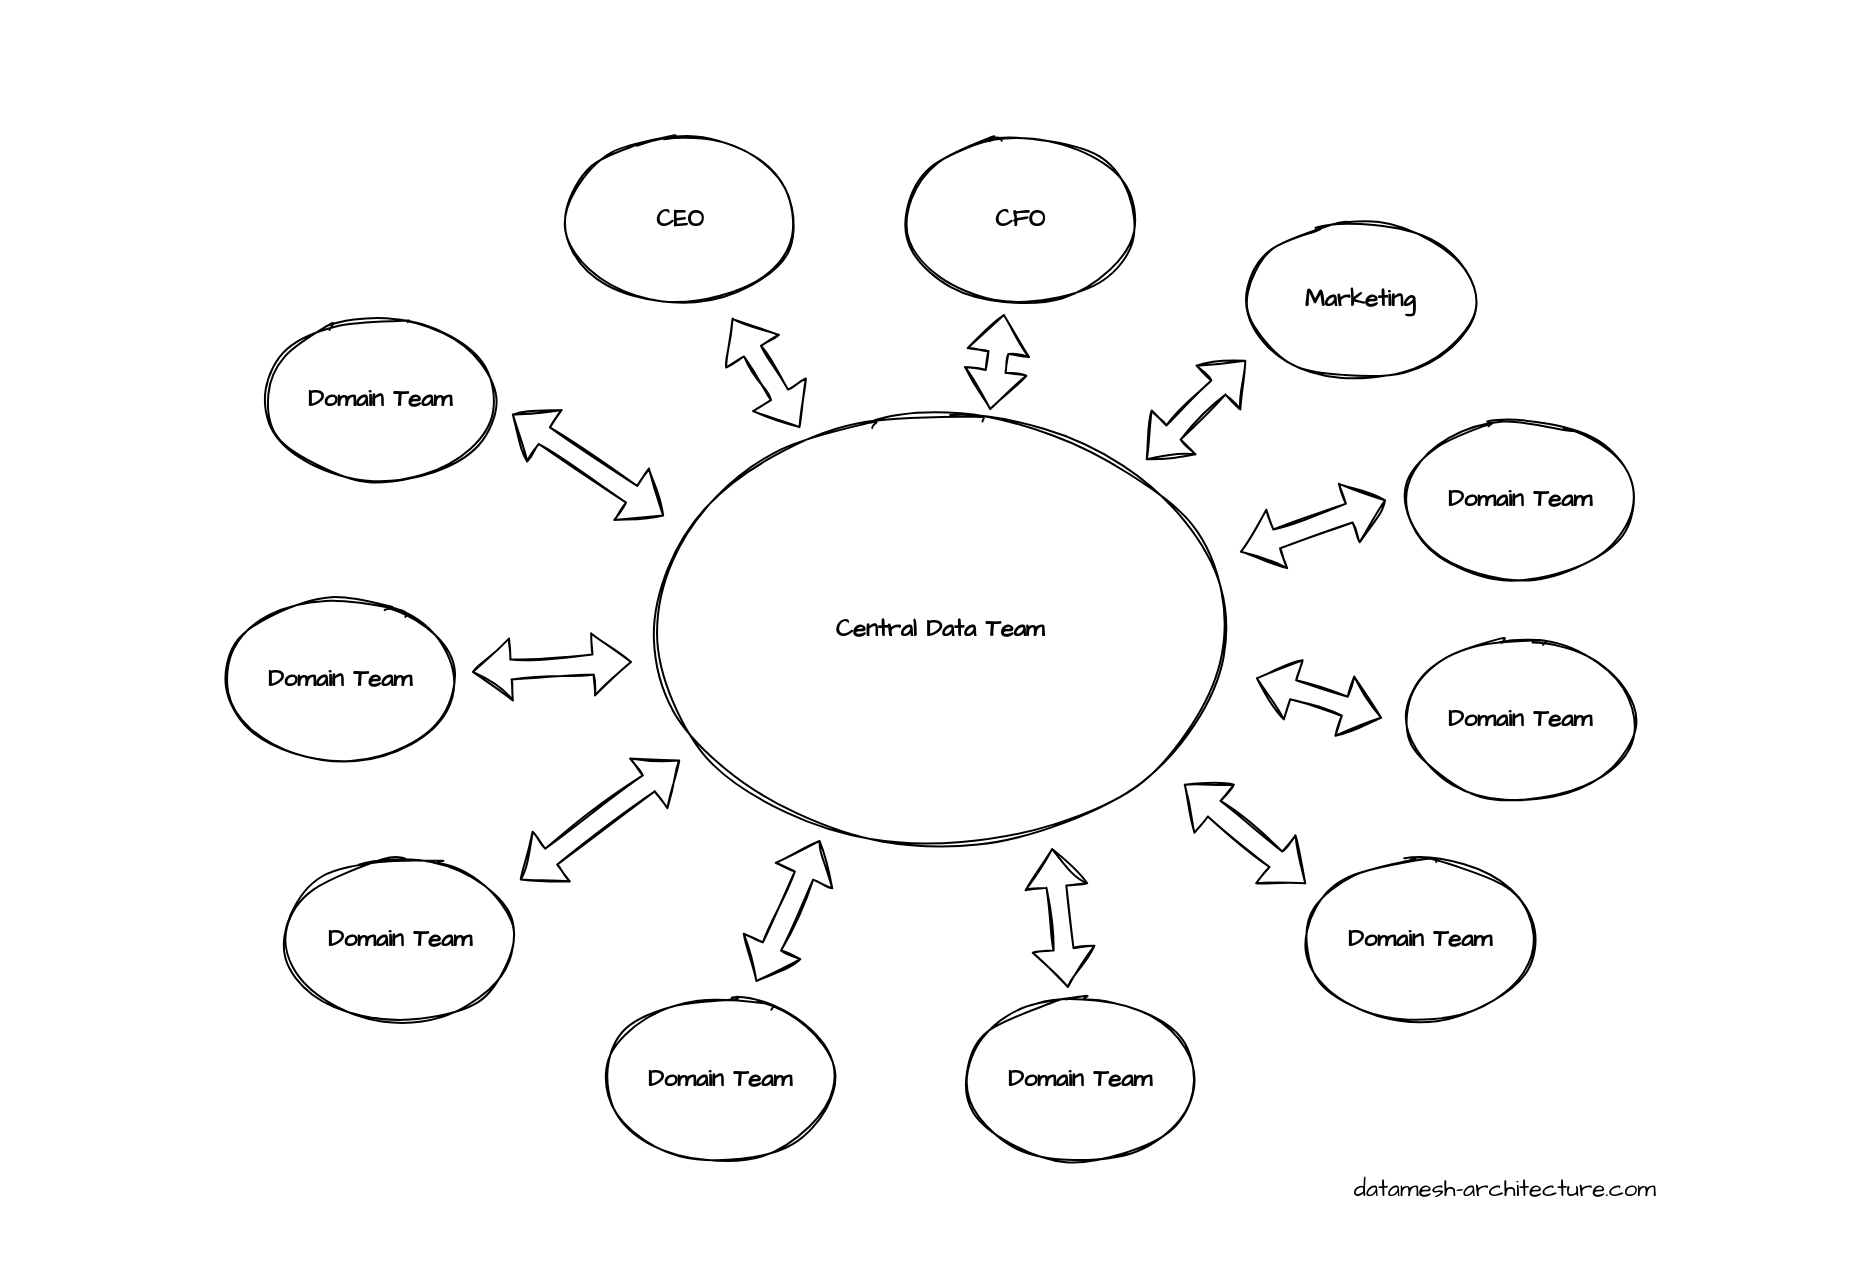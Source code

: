 <mxfile version="15.5.4" type="embed"><diagram id="F44mslXG7EauhRFhVprv" name="Page-2"><mxGraphModel dx="1003" dy="1674" grid="1" gridSize="10" guides="1" tooltips="1" connect="1" arrows="1" fold="1" page="1" pageScale="1" pageWidth="850" pageHeight="1100" math="0" shadow="0"><root><mxCell id="AAQ9BwyIkS6VjVYWZHyZ-0"/><mxCell id="AAQ9BwyIkS6VjVYWZHyZ-1" parent="AAQ9BwyIkS6VjVYWZHyZ-0"/><mxCell id="27" value="" style="rounded=0;whiteSpace=wrap;html=1;fontSize=12;strokeColor=none;sketch=1;fontStyle=1;fontFamily=Architects Daughter;fontSource=https%3A%2F%2Ffonts.googleapis.com%2Fcss%3Ffamily%3DArchitects%2BDaughter;" parent="AAQ9BwyIkS6VjVYWZHyZ-1" vertex="1"><mxGeometry y="-40" width="930" height="640" as="geometry"/></mxCell><mxCell id="0" value="Central Data Team" style="ellipse;whiteSpace=wrap;html=1;sketch=1;fontStyle=1;fontFamily=Architects Daughter;fontSource=https%3A%2F%2Ffonts.googleapis.com%2Fcss%3Ffamily%3DArchitects%2BDaughter;" parent="AAQ9BwyIkS6VjVYWZHyZ-1" vertex="1"><mxGeometry x="320" y="170" width="300" height="210" as="geometry"/></mxCell><mxCell id="14" value="Marketing" style="ellipse;whiteSpace=wrap;html=1;fontSize=12;sketch=1;fontStyle=1;fontFamily=Architects Daughter;fontSource=https%3A%2F%2Ffonts.googleapis.com%2Fcss%3Ffamily%3DArchitects%2BDaughter;" parent="AAQ9BwyIkS6VjVYWZHyZ-1" vertex="1"><mxGeometry x="620" y="70" width="120" height="80" as="geometry"/></mxCell><mxCell id="15" value="Domain Team" style="ellipse;whiteSpace=wrap;html=1;fontSize=12;sketch=1;fontStyle=1;fontFamily=Architects Daughter;fontSource=https%3A%2F%2Ffonts.googleapis.com%2Fcss%3Ffamily%3DArchitects%2BDaughter;" parent="AAQ9BwyIkS6VjVYWZHyZ-1" vertex="1"><mxGeometry x="700" y="170" width="120" height="80" as="geometry"/></mxCell><mxCell id="16" value="Domain Team" style="ellipse;whiteSpace=wrap;html=1;fontSize=12;sketch=1;fontStyle=1;fontFamily=Architects Daughter;fontSource=https%3A%2F%2Ffonts.googleapis.com%2Fcss%3Ffamily%3DArchitects%2BDaughter;" parent="AAQ9BwyIkS6VjVYWZHyZ-1" vertex="1"><mxGeometry x="700" y="280" width="120" height="80" as="geometry"/></mxCell><mxCell id="17" value="Domain Team" style="ellipse;whiteSpace=wrap;html=1;fontSize=12;sketch=1;fontStyle=1;fontFamily=Architects Daughter;fontSource=https%3A%2F%2Ffonts.googleapis.com%2Fcss%3Ffamily%3DArchitects%2BDaughter;" parent="AAQ9BwyIkS6VjVYWZHyZ-1" vertex="1"><mxGeometry x="650" y="390" width="120" height="80" as="geometry"/></mxCell><mxCell id="18" value="Domain Team" style="ellipse;whiteSpace=wrap;html=1;fontSize=12;sketch=1;fontStyle=1;fontFamily=Architects Daughter;fontSource=https%3A%2F%2Ffonts.googleapis.com%2Fcss%3Ffamily%3DArchitects%2BDaughter;" parent="AAQ9BwyIkS6VjVYWZHyZ-1" vertex="1"><mxGeometry x="480" y="460" width="120" height="80" as="geometry"/></mxCell><mxCell id="19" value="Domain Team" style="ellipse;whiteSpace=wrap;html=1;fontSize=12;sketch=1;fontStyle=1;fontFamily=Architects Daughter;fontSource=https%3A%2F%2Ffonts.googleapis.com%2Fcss%3Ffamily%3DArchitects%2BDaughter;" parent="AAQ9BwyIkS6VjVYWZHyZ-1" vertex="1"><mxGeometry x="300" y="460" width="120" height="80" as="geometry"/></mxCell><mxCell id="20" value="Domain Team" style="ellipse;whiteSpace=wrap;html=1;fontSize=12;sketch=1;fontStyle=1;fontFamily=Architects Daughter;fontSource=https%3A%2F%2Ffonts.googleapis.com%2Fcss%3Ffamily%3DArchitects%2BDaughter;" parent="AAQ9BwyIkS6VjVYWZHyZ-1" vertex="1"><mxGeometry x="140" y="390" width="120" height="80" as="geometry"/></mxCell><mxCell id="21" value="Domain Team" style="ellipse;whiteSpace=wrap;html=1;fontSize=12;sketch=1;fontStyle=1;fontFamily=Architects Daughter;fontSource=https%3A%2F%2Ffonts.googleapis.com%2Fcss%3Ffamily%3DArchitects%2BDaughter;" parent="AAQ9BwyIkS6VjVYWZHyZ-1" vertex="1"><mxGeometry x="110" y="260" width="120" height="80" as="geometry"/></mxCell><mxCell id="22" value="Domain Team" style="ellipse;whiteSpace=wrap;html=1;fontSize=12;sketch=1;fontStyle=1;fontFamily=Architects Daughter;fontSource=https%3A%2F%2Ffonts.googleapis.com%2Fcss%3Ffamily%3DArchitects%2BDaughter;" parent="AAQ9BwyIkS6VjVYWZHyZ-1" vertex="1"><mxGeometry x="130" y="120" width="120" height="80" as="geometry"/></mxCell><mxCell id="23" value="CEO" style="ellipse;whiteSpace=wrap;html=1;fontSize=12;sketch=1;fontStyle=1;fontFamily=Architects Daughter;fontSource=https%3A%2F%2Ffonts.googleapis.com%2Fcss%3Ffamily%3DArchitects%2BDaughter;" parent="AAQ9BwyIkS6VjVYWZHyZ-1" vertex="1"><mxGeometry x="280" y="30" width="120" height="80" as="geometry"/></mxCell><mxCell id="24" value="CFO" style="ellipse;whiteSpace=wrap;html=1;fontSize=12;sketch=1;fontStyle=1;fontFamily=Architects Daughter;fontSource=https%3A%2F%2Ffonts.googleapis.com%2Fcss%3Ffamily%3DArchitects%2BDaughter;" parent="AAQ9BwyIkS6VjVYWZHyZ-1" vertex="1"><mxGeometry x="450" y="30" width="120" height="80" as="geometry"/></mxCell><mxCell id="28" value="" style="shape=flexArrow;endArrow=classic;startArrow=classic;html=1;rounded=0;fontSize=12;sketch=1;fontStyle=1;fontFamily=Architects Daughter;fontSource=https%3A%2F%2Ffonts.googleapis.com%2Fcss%3Ffamily%3DArchitects%2BDaughter;" parent="AAQ9BwyIkS6VjVYWZHyZ-1" edge="1"><mxGeometry width="100" height="100" relative="1" as="geometry"><mxPoint x="260" y="400" as="sourcePoint"/><mxPoint x="340" y="340" as="targetPoint"/></mxGeometry></mxCell><mxCell id="29" value="" style="shape=flexArrow;endArrow=classic;startArrow=classic;html=1;rounded=0;fontSize=12;sketch=1;fontStyle=1;fontFamily=Architects Daughter;fontSource=https%3A%2F%2Ffonts.googleapis.com%2Fcss%3Ffamily%3DArchitects%2BDaughter;" parent="AAQ9BwyIkS6VjVYWZHyZ-1" edge="1"><mxGeometry width="100" height="100" relative="1" as="geometry"><mxPoint x="378" y="451" as="sourcePoint"/><mxPoint x="410" y="380" as="targetPoint"/></mxGeometry></mxCell><mxCell id="30" value="" style="shape=flexArrow;endArrow=classic;startArrow=classic;html=1;rounded=0;fontSize=12;sketch=1;fontStyle=1;fontFamily=Architects Daughter;fontSource=https%3A%2F%2Ffonts.googleapis.com%2Fcss%3Ffamily%3DArchitects%2BDaughter;" parent="AAQ9BwyIkS6VjVYWZHyZ-1" edge="1"><mxGeometry width="100" height="100" relative="1" as="geometry"><mxPoint x="534" y="454" as="sourcePoint"/><mxPoint x="526" y="384" as="targetPoint"/></mxGeometry></mxCell><mxCell id="31" value="" style="shape=flexArrow;endArrow=classic;startArrow=classic;html=1;rounded=0;fontSize=12;sketch=1;fontStyle=1;fontFamily=Architects Daughter;fontSource=https%3A%2F%2Ffonts.googleapis.com%2Fcss%3Ffamily%3DArchitects%2BDaughter;" parent="AAQ9BwyIkS6VjVYWZHyZ-1" edge="1"><mxGeometry width="100" height="100" relative="1" as="geometry"><mxPoint x="653" y="402" as="sourcePoint"/><mxPoint x="592" y="352" as="targetPoint"/></mxGeometry></mxCell><mxCell id="32" value="" style="shape=flexArrow;endArrow=classic;startArrow=classic;html=1;rounded=0;fontSize=12;sketch=1;fontStyle=1;fontFamily=Architects Daughter;fontSource=https%3A%2F%2Ffonts.googleapis.com%2Fcss%3Ffamily%3DArchitects%2BDaughter;" parent="AAQ9BwyIkS6VjVYWZHyZ-1" edge="1"><mxGeometry width="100" height="100" relative="1" as="geometry"><mxPoint x="691" y="319" as="sourcePoint"/><mxPoint x="628" y="299" as="targetPoint"/></mxGeometry></mxCell><mxCell id="33" value="" style="shape=flexArrow;endArrow=classic;startArrow=classic;html=1;rounded=0;fontSize=12;sketch=1;fontStyle=1;fontFamily=Architects Daughter;fontSource=https%3A%2F%2Ffonts.googleapis.com%2Fcss%3Ffamily%3DArchitects%2BDaughter;" parent="AAQ9BwyIkS6VjVYWZHyZ-1" edge="1"><mxGeometry width="100" height="100" relative="1" as="geometry"><mxPoint x="693" y="210" as="sourcePoint"/><mxPoint x="620" y="236" as="targetPoint"/></mxGeometry></mxCell><mxCell id="34" value="" style="shape=flexArrow;endArrow=classic;startArrow=classic;html=1;rounded=0;fontSize=12;sketch=1;fontStyle=1;fontFamily=Architects Daughter;fontSource=https%3A%2F%2Ffonts.googleapis.com%2Fcss%3Ffamily%3DArchitects%2BDaughter;" parent="AAQ9BwyIkS6VjVYWZHyZ-1" edge="1"><mxGeometry width="100" height="100" relative="1" as="geometry"><mxPoint x="623" y="140" as="sourcePoint"/><mxPoint x="573" y="190" as="targetPoint"/></mxGeometry></mxCell><mxCell id="35" value="" style="shape=flexArrow;endArrow=classic;startArrow=classic;html=1;rounded=0;fontSize=12;sketch=1;fontStyle=1;fontFamily=Architects Daughter;fontSource=https%3A%2F%2Ffonts.googleapis.com%2Fcss%3Ffamily%3DArchitects%2BDaughter;" parent="AAQ9BwyIkS6VjVYWZHyZ-1" edge="1"><mxGeometry width="100" height="100" relative="1" as="geometry"><mxPoint x="502" y="117" as="sourcePoint"/><mxPoint x="495" y="165" as="targetPoint"/></mxGeometry></mxCell><mxCell id="36" value="" style="shape=flexArrow;endArrow=classic;startArrow=classic;html=1;rounded=0;fontSize=12;sketch=1;fontStyle=1;fontFamily=Architects Daughter;fontSource=https%3A%2F%2Ffonts.googleapis.com%2Fcss%3Ffamily%3DArchitects%2BDaughter;" parent="AAQ9BwyIkS6VjVYWZHyZ-1" edge="1"><mxGeometry width="100" height="100" relative="1" as="geometry"><mxPoint x="366" y="119" as="sourcePoint"/><mxPoint x="400" y="174" as="targetPoint"/></mxGeometry></mxCell><mxCell id="37" value="" style="shape=flexArrow;endArrow=classic;startArrow=classic;html=1;rounded=0;fontSize=12;sketch=1;fontStyle=1;fontFamily=Architects Daughter;fontSource=https%3A%2F%2Ffonts.googleapis.com%2Fcss%3Ffamily%3DArchitects%2BDaughter;" parent="AAQ9BwyIkS6VjVYWZHyZ-1" edge="1"><mxGeometry width="100" height="100" relative="1" as="geometry"><mxPoint x="256" y="167" as="sourcePoint"/><mxPoint x="332" y="218" as="targetPoint"/></mxGeometry></mxCell><mxCell id="38" value="" style="shape=flexArrow;endArrow=classic;startArrow=classic;html=1;rounded=0;fontSize=12;sketch=1;fontStyle=1;fontFamily=Architects Daughter;fontSource=https%3A%2F%2Ffonts.googleapis.com%2Fcss%3Ffamily%3DArchitects%2BDaughter;" parent="AAQ9BwyIkS6VjVYWZHyZ-1" edge="1"><mxGeometry width="100" height="100" relative="1" as="geometry"><mxPoint x="236" y="296" as="sourcePoint"/><mxPoint x="316" y="291" as="targetPoint"/></mxGeometry></mxCell><mxCell id="39" value="datamesh-architecture.com" style="text;html=1;strokeColor=none;fillColor=none;align=right;verticalAlign=middle;whiteSpace=wrap;rounded=0;sketch=1;fillStyle=hachure;fontFamily=Architects Daughter;fontSource=https%3A%2F%2Ffonts.googleapis.com%2Fcss%3Ffamily%3DArchitects%2BDaughter;fontSize=12;fontColor=#000000;" vertex="1" parent="AAQ9BwyIkS6VjVYWZHyZ-1"><mxGeometry x="560" y="540" width="270" height="30" as="geometry"/></mxCell></root></mxGraphModel></diagram></mxfile>